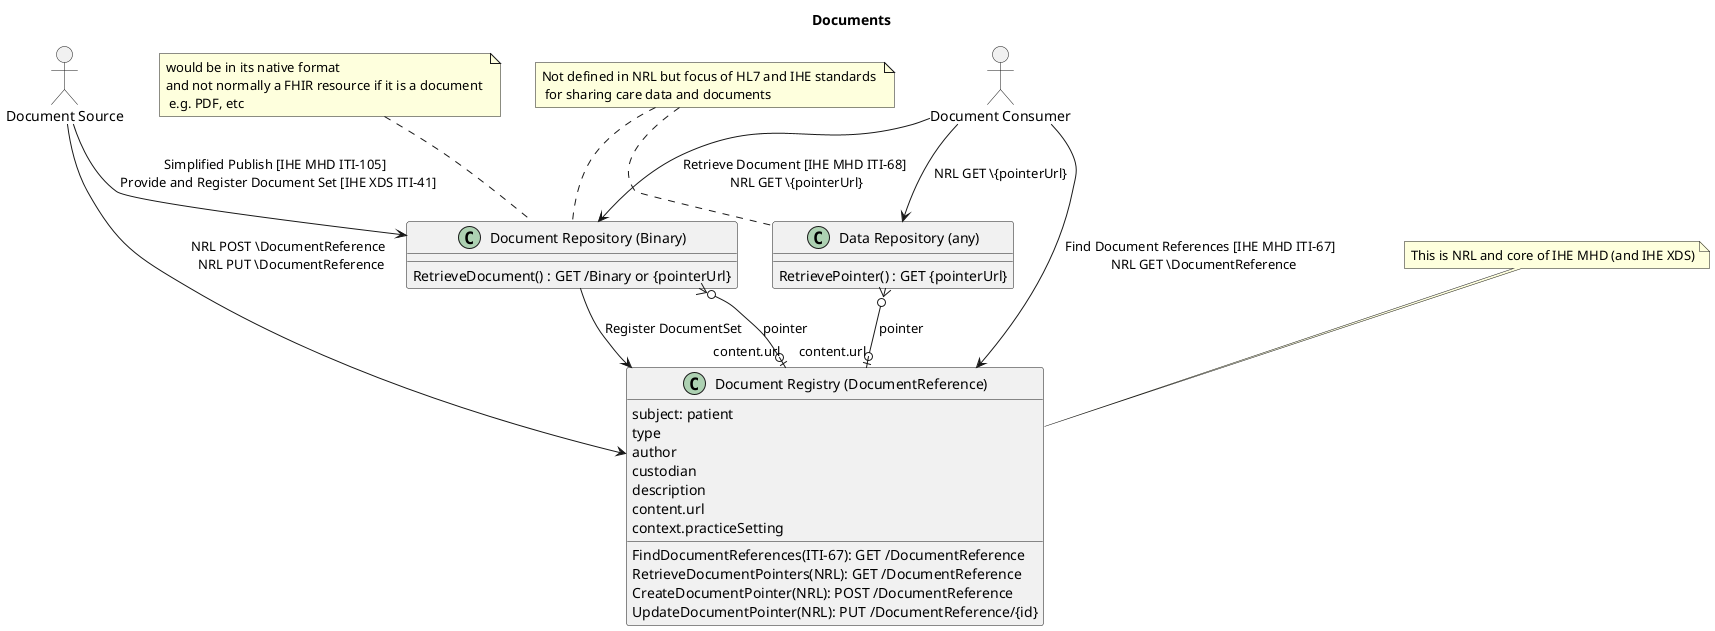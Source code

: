 @startuml

title Documents

mix_actor "Document Source" as documentSource


class "Document Registry (DocumentReference)" as documentRegistry {
   subject: patient
   type
   author
   custodian
   description
   content.url
   context.practiceSetting
   FindDocumentReferences(ITI-67): GET /DocumentReference
   RetrieveDocumentPointers(NRL): GET /DocumentReference
   CreateDocumentPointer(NRL): POST /DocumentReference
   UpdateDocumentPointer(NRL): PUT /DocumentReference/{id}
}


class "Document Repository (Binary)" as documentRepository {
  RetrieveDocument() : GET /Binary or {pointerUrl}

}

class "Data Repository (any)" as dataRepository {
  RetrievePointer() : GET {pointerUrl}
}



mix_actor "Document Consumer" as documentConsumer


documentSource --> documentRepository : Simplified Publish [IHE MHD ITI-105] \n Provide and Register Document Set [IHE XDS ITI-41]
documentRepository --> documentRegistry : Register DocumentSet
documentRepository }o--o| "content.url" documentRegistry: pointer
dataRepository }o--o| "content.url" documentRegistry: pointer
documentSource --> documentRegistry: NRL POST \DocumentReference \n NRL PUT \DocumentReference
documentConsumer --> documentRegistry: Find Document References [IHE MHD ITI-67] \n NRL GET \DocumentReference
documentConsumer --> documentRepository: Retrieve Document [IHE MHD ITI-68]\n NRL GET \{pointerUrl}
documentConsumer --> dataRepository: NRL GET \{pointerUrl}

note "would be in its native format \nand not normally a FHIR resource if it is a document \n e.g. PDF, etc" as raw
note "This is NRL and core of IHE MHD (and IHE XDS)" as nrl
note "Not defined in NRL but focus of HL7 and IHE standards \n for sharing care data and documents" as ihe


raw .. documentRepository
nrl .. documentRegistry
ihe .. dataRepository
ihe .. documentRepository

@enduml
